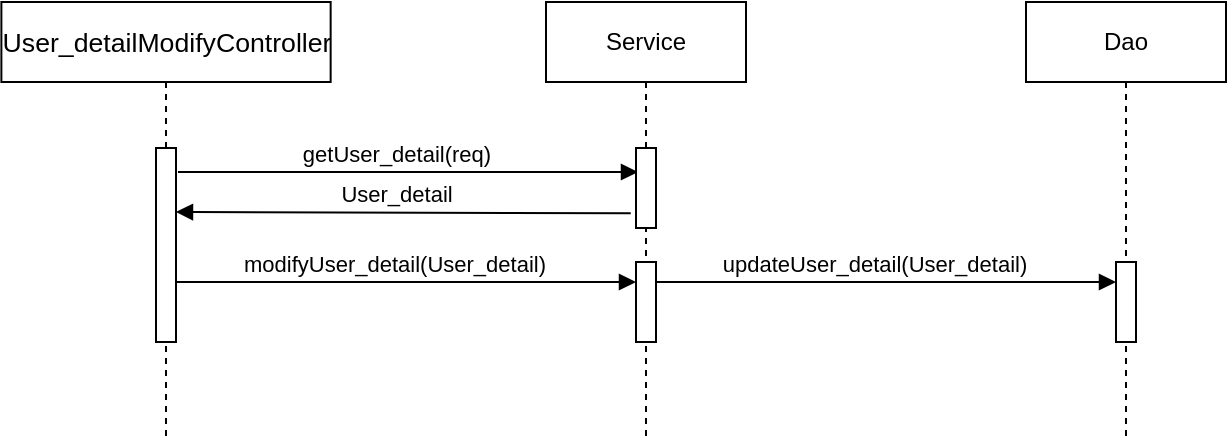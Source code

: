<mxfile version="13.2.6"><diagram id="BXBeuUN2lcnYVwhaQnw3" name="Page-1"><mxGraphModel dx="514" dy="259" grid="1" gridSize="10" guides="1" tooltips="1" connect="1" arrows="1" fold="1" page="1" pageScale="1" pageWidth="827" pageHeight="1169" math="0" shadow="0"><root><mxCell id="0"/><mxCell id="1" parent="0"/><mxCell id="xB0490SuzeO4Boz1weCB-1" value="Dao" style="shape=umlLifeline;perimeter=lifelinePerimeter;whiteSpace=wrap;html=1;container=1;collapsible=0;recursiveResize=0;outlineConnect=0;" vertex="1" parent="1"><mxGeometry x="604" y="80" width="100" height="220" as="geometry"/></mxCell><mxCell id="xB0490SuzeO4Boz1weCB-2" value="" style="html=1;points=[];perimeter=orthogonalPerimeter;" vertex="1" parent="xB0490SuzeO4Boz1weCB-1"><mxGeometry x="45" y="130" width="10" height="40" as="geometry"/></mxCell><mxCell id="xB0490SuzeO4Boz1weCB-3" value="Service" style="shape=umlLifeline;perimeter=lifelinePerimeter;whiteSpace=wrap;html=1;container=1;collapsible=0;recursiveResize=0;outlineConnect=0;" vertex="1" parent="1"><mxGeometry x="364" y="80" width="100" height="220" as="geometry"/></mxCell><mxCell id="xB0490SuzeO4Boz1weCB-4" value="" style="html=1;points=[];perimeter=orthogonalPerimeter;" vertex="1" parent="xB0490SuzeO4Boz1weCB-3"><mxGeometry x="45" y="130" width="10" height="40" as="geometry"/></mxCell><mxCell id="xB0490SuzeO4Boz1weCB-5" value="&lt;span style=&quot;font-size: 10pt ; font-family: &amp;#34;arial&amp;#34;&quot;&gt;User_detailModifyController&lt;/span&gt;" style="shape=umlLifeline;perimeter=lifelinePerimeter;whiteSpace=wrap;html=1;container=1;collapsible=0;recursiveResize=0;outlineConnect=0;" vertex="1" parent="1"><mxGeometry x="91.69" y="80" width="164.63" height="220" as="geometry"/></mxCell><mxCell id="xB0490SuzeO4Boz1weCB-6" value="" style="html=1;points=[];perimeter=orthogonalPerimeter;" vertex="1" parent="1"><mxGeometry x="169" y="153" width="10" height="97" as="geometry"/></mxCell><mxCell id="xB0490SuzeO4Boz1weCB-7" value="getUser_detail(req)" style="html=1;verticalAlign=bottom;endArrow=block;" edge="1" parent="1"><mxGeometry x="-0.058" width="80" relative="1" as="geometry"><mxPoint x="180" y="165" as="sourcePoint"/><mxPoint x="410" y="165" as="targetPoint"/><mxPoint as="offset"/></mxGeometry></mxCell><mxCell id="xB0490SuzeO4Boz1weCB-9" value="" style="html=1;points=[];perimeter=orthogonalPerimeter;" vertex="1" parent="1"><mxGeometry x="409" y="153" width="10" height="40" as="geometry"/></mxCell><mxCell id="xB0490SuzeO4Boz1weCB-11" value="updateUser_detail(User_detail)" style="html=1;verticalAlign=bottom;endArrow=block;" edge="1" parent="1"><mxGeometry x="-0.058" width="80" relative="1" as="geometry"><mxPoint x="419" y="220" as="sourcePoint"/><mxPoint x="649" y="220" as="targetPoint"/><mxPoint as="offset"/></mxGeometry></mxCell><mxCell id="xB0490SuzeO4Boz1weCB-17" value="User_detail" style="html=1;verticalAlign=bottom;endArrow=block;exitX=-0.162;exitY=0.94;exitDx=0;exitDy=0;exitPerimeter=0;" edge="1" parent="1"><mxGeometry x="0.033" width="80" relative="1" as="geometry"><mxPoint x="406.38" y="185.6" as="sourcePoint"/><mxPoint x="179.0" y="185.0" as="targetPoint"/><mxPoint as="offset"/></mxGeometry></mxCell><mxCell id="xB0490SuzeO4Boz1weCB-18" value="modifyUser_detail(User_detail)" style="html=1;verticalAlign=bottom;endArrow=block;" edge="1" parent="1"><mxGeometry x="-0.058" width="80" relative="1" as="geometry"><mxPoint x="179" y="220" as="sourcePoint"/><mxPoint x="409" y="220" as="targetPoint"/><mxPoint as="offset"/></mxGeometry></mxCell></root></mxGraphModel></diagram></mxfile>